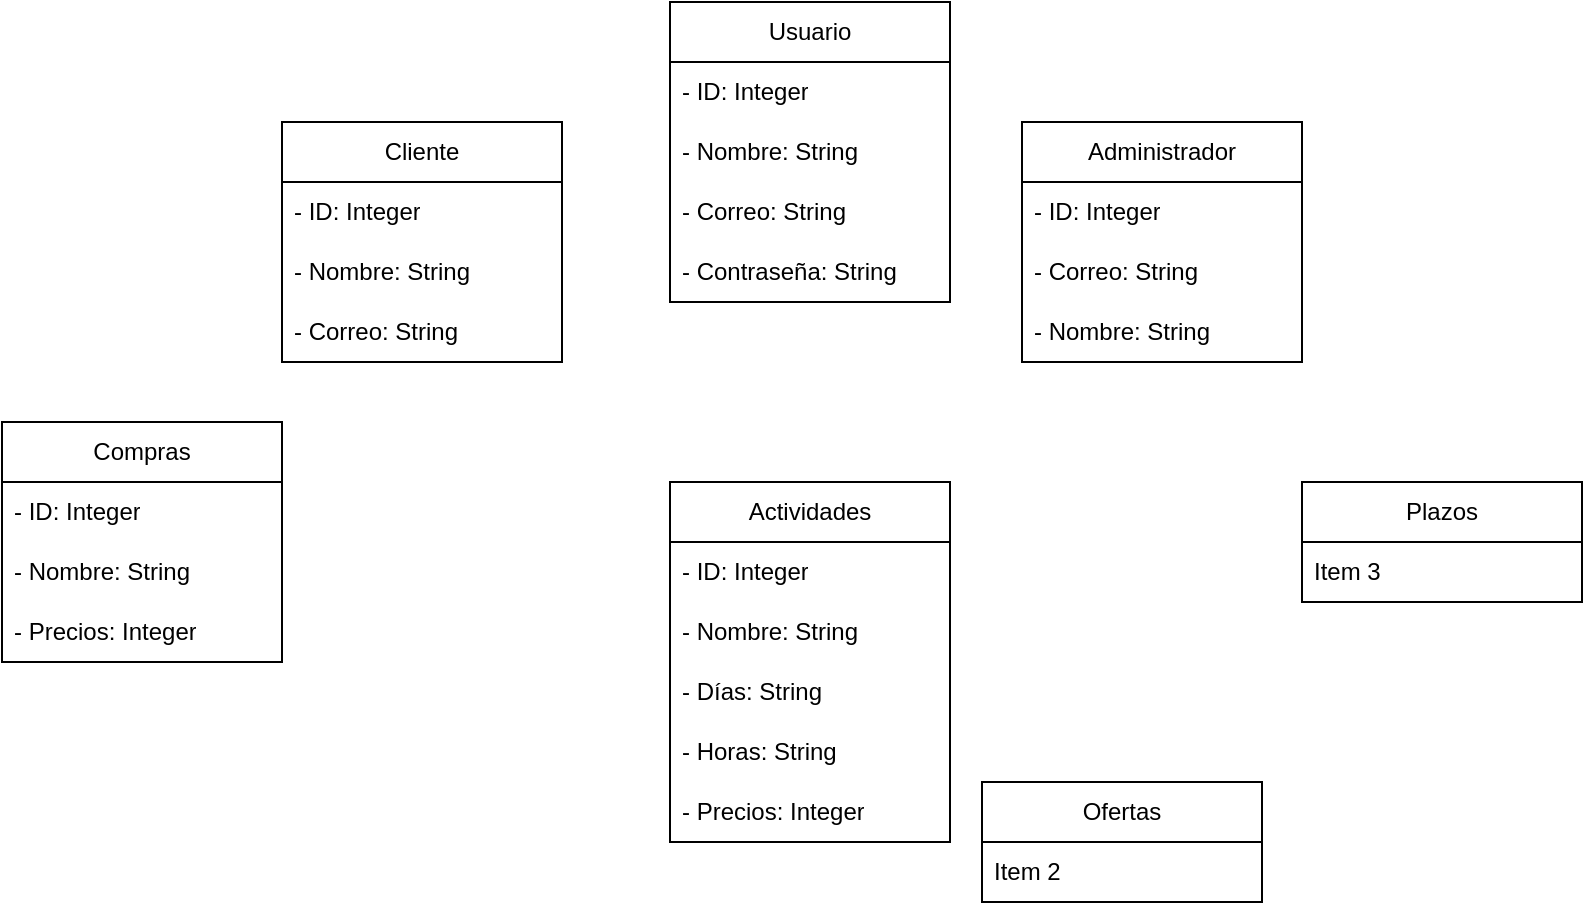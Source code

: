 <mxfile version="24.7.8">
  <diagram name="Página-1" id="DnF3c7S2RMqs9LR_wFNr">
    <mxGraphModel dx="1701" dy="946" grid="1" gridSize="10" guides="1" tooltips="1" connect="1" arrows="1" fold="1" page="1" pageScale="1" pageWidth="827" pageHeight="1169" math="0" shadow="0">
      <root>
        <mxCell id="0" />
        <mxCell id="1" parent="0" />
        <mxCell id="GFfZZeM1FlcKJLDyZN8a-1" value="Administrador" style="swimlane;fontStyle=0;childLayout=stackLayout;horizontal=1;startSize=30;horizontalStack=0;resizeParent=1;resizeParentMax=0;resizeLast=0;collapsible=1;marginBottom=0;whiteSpace=wrap;html=1;" vertex="1" parent="1">
          <mxGeometry x="520" y="160" width="140" height="120" as="geometry" />
        </mxCell>
        <mxCell id="GFfZZeM1FlcKJLDyZN8a-38" value="- ID: Integer" style="text;strokeColor=none;fillColor=none;align=left;verticalAlign=middle;spacingLeft=4;spacingRight=4;overflow=hidden;points=[[0,0.5],[1,0.5]];portConstraint=eastwest;rotatable=0;whiteSpace=wrap;html=1;" vertex="1" parent="GFfZZeM1FlcKJLDyZN8a-1">
          <mxGeometry y="30" width="140" height="30" as="geometry" />
        </mxCell>
        <mxCell id="GFfZZeM1FlcKJLDyZN8a-56" value="- Correo: String" style="text;strokeColor=none;fillColor=none;align=left;verticalAlign=middle;spacingLeft=4;spacingRight=4;overflow=hidden;points=[[0,0.5],[1,0.5]];portConstraint=eastwest;rotatable=0;whiteSpace=wrap;html=1;" vertex="1" parent="GFfZZeM1FlcKJLDyZN8a-1">
          <mxGeometry y="60" width="140" height="30" as="geometry" />
        </mxCell>
        <mxCell id="GFfZZeM1FlcKJLDyZN8a-55" value="- Nombre: String" style="text;strokeColor=none;fillColor=none;align=left;verticalAlign=middle;spacingLeft=4;spacingRight=4;overflow=hidden;points=[[0,0.5],[1,0.5]];portConstraint=eastwest;rotatable=0;whiteSpace=wrap;html=1;" vertex="1" parent="GFfZZeM1FlcKJLDyZN8a-1">
          <mxGeometry y="90" width="140" height="30" as="geometry" />
        </mxCell>
        <mxCell id="GFfZZeM1FlcKJLDyZN8a-5" value="Usuario" style="swimlane;fontStyle=0;childLayout=stackLayout;horizontal=1;startSize=30;horizontalStack=0;resizeParent=1;resizeParentMax=0;resizeLast=0;collapsible=1;marginBottom=0;whiteSpace=wrap;html=1;" vertex="1" parent="1">
          <mxGeometry x="344" y="100" width="140" height="150" as="geometry" />
        </mxCell>
        <mxCell id="GFfZZeM1FlcKJLDyZN8a-6" value="- ID: Integer" style="text;strokeColor=none;fillColor=none;align=left;verticalAlign=middle;spacingLeft=4;spacingRight=4;overflow=hidden;points=[[0,0.5],[1,0.5]];portConstraint=eastwest;rotatable=0;whiteSpace=wrap;html=1;" vertex="1" parent="GFfZZeM1FlcKJLDyZN8a-5">
          <mxGeometry y="30" width="140" height="30" as="geometry" />
        </mxCell>
        <mxCell id="GFfZZeM1FlcKJLDyZN8a-53" value="- Nombre: String" style="text;strokeColor=none;fillColor=none;align=left;verticalAlign=middle;spacingLeft=4;spacingRight=4;overflow=hidden;points=[[0,0.5],[1,0.5]];portConstraint=eastwest;rotatable=0;whiteSpace=wrap;html=1;" vertex="1" parent="GFfZZeM1FlcKJLDyZN8a-5">
          <mxGeometry y="60" width="140" height="30" as="geometry" />
        </mxCell>
        <mxCell id="GFfZZeM1FlcKJLDyZN8a-54" value="- Correo: String" style="text;strokeColor=none;fillColor=none;align=left;verticalAlign=middle;spacingLeft=4;spacingRight=4;overflow=hidden;points=[[0,0.5],[1,0.5]];portConstraint=eastwest;rotatable=0;whiteSpace=wrap;html=1;" vertex="1" parent="GFfZZeM1FlcKJLDyZN8a-5">
          <mxGeometry y="90" width="140" height="30" as="geometry" />
        </mxCell>
        <mxCell id="GFfZZeM1FlcKJLDyZN8a-34" value="- Contraseña: String" style="text;strokeColor=none;fillColor=none;align=left;verticalAlign=middle;spacingLeft=4;spacingRight=4;overflow=hidden;points=[[0,0.5],[1,0.5]];portConstraint=eastwest;rotatable=0;whiteSpace=wrap;html=1;" vertex="1" parent="GFfZZeM1FlcKJLDyZN8a-5">
          <mxGeometry y="120" width="140" height="30" as="geometry" />
        </mxCell>
        <mxCell id="GFfZZeM1FlcKJLDyZN8a-13" value="Compras" style="swimlane;fontStyle=0;childLayout=stackLayout;horizontal=1;startSize=30;horizontalStack=0;resizeParent=1;resizeParentMax=0;resizeLast=0;collapsible=1;marginBottom=0;whiteSpace=wrap;html=1;" vertex="1" parent="1">
          <mxGeometry x="10" y="310" width="140" height="120" as="geometry" />
        </mxCell>
        <mxCell id="GFfZZeM1FlcKJLDyZN8a-41" value="- ID: Integer" style="text;strokeColor=none;fillColor=none;align=left;verticalAlign=middle;spacingLeft=4;spacingRight=4;overflow=hidden;points=[[0,0.5],[1,0.5]];portConstraint=eastwest;rotatable=0;whiteSpace=wrap;html=1;" vertex="1" parent="GFfZZeM1FlcKJLDyZN8a-13">
          <mxGeometry y="30" width="140" height="30" as="geometry" />
        </mxCell>
        <mxCell id="GFfZZeM1FlcKJLDyZN8a-49" value="- Nombre: String" style="text;strokeColor=none;fillColor=none;align=left;verticalAlign=middle;spacingLeft=4;spacingRight=4;overflow=hidden;points=[[0,0.5],[1,0.5]];portConstraint=eastwest;rotatable=0;whiteSpace=wrap;html=1;" vertex="1" parent="GFfZZeM1FlcKJLDyZN8a-13">
          <mxGeometry y="60" width="140" height="30" as="geometry" />
        </mxCell>
        <mxCell id="GFfZZeM1FlcKJLDyZN8a-50" value="- Precios: Integer" style="text;strokeColor=none;fillColor=none;align=left;verticalAlign=middle;spacingLeft=4;spacingRight=4;overflow=hidden;points=[[0,0.5],[1,0.5]];portConstraint=eastwest;rotatable=0;whiteSpace=wrap;html=1;" vertex="1" parent="GFfZZeM1FlcKJLDyZN8a-13">
          <mxGeometry y="90" width="140" height="30" as="geometry" />
        </mxCell>
        <mxCell id="GFfZZeM1FlcKJLDyZN8a-17" value="Cliente&lt;span style=&quot;color: rgba(0, 0, 0, 0); font-family: monospace; font-size: 0px; text-align: start; text-wrap: nowrap;&quot;&gt;%3CmxGraphModel%3E%3Croot%3E%3CmxCell%20id%3D%220%22%2F%3E%3CmxCell%20id%3D%221%22%20parent%3D%220%22%2F%3E%3CmxCell%20id%3D%222%22%20value%3D%22Compras%22%20style%3D%22swimlane%3BfontStyle%3D0%3BchildLayout%3DstackLayout%3Bhorizontal%3D1%3BstartSize%3D30%3BhorizontalStack%3D0%3BresizeParent%3D1%3BresizeParentMax%3D0%3BresizeLast%3D0%3Bcollapsible%3D1%3BmarginBottom%3D0%3BwhiteSpace%3Dwrap%3Bhtml%3D1%3B%22%20vertex%3D%221%22%20parent%3D%221%22%3E%3CmxGeometry%20x%3D%2240%22%20y%3D%22370%22%20width%3D%22140%22%20height%3D%22120%22%20as%3D%22geometry%22%2F%3E%3C%2FmxCell%3E%3CmxCell%20id%3D%223%22%20value%3D%22Item%201%22%20style%3D%22text%3BstrokeColor%3Dnone%3BfillColor%3Dnone%3Balign%3Dleft%3BverticalAlign%3Dmiddle%3BspacingLeft%3D4%3BspacingRight%3D4%3Boverflow%3Dhidden%3Bpoints%3D%5B%5B0%2C0.5%5D%2C%5B1%2C0.5%5D%5D%3BportConstraint%3Deastwest%3Brotatable%3D0%3BwhiteSpace%3Dwrap%3Bhtml%3D1%3B%22%20vertex%3D%221%22%20parent%3D%222%22%3E%3CmxGeometry%20y%3D%2230%22%20width%3D%22140%22%20height%3D%2230%22%20as%3D%22geometry%22%2F%3E%3C%2FmxCell%3E%3CmxCell%20id%3D%224%22%20value%3D%22Item%202%22%20style%3D%22text%3BstrokeColor%3Dnone%3BfillColor%3Dnone%3Balign%3Dleft%3BverticalAlign%3Dmiddle%3BspacingLeft%3D4%3BspacingRight%3D4%3Boverflow%3Dhidden%3Bpoints%3D%5B%5B0%2C0.5%5D%2C%5B1%2C0.5%5D%5D%3BportConstraint%3Deastwest%3Brotatable%3D0%3BwhiteSpace%3Dwrap%3Bhtml%3D1%3B%22%20vertex%3D%221%22%20parent%3D%222%22%3E%3CmxGeometry%20y%3D%2260%22%20width%3D%22140%22%20height%3D%2230%22%20as%3D%22geometry%22%2F%3E%3C%2FmxCell%3E%3CmxCell%20id%3D%225%22%20value%3D%22Item%203%22%20style%3D%22text%3BstrokeColor%3Dnone%3BfillColor%3Dnone%3Balign%3Dleft%3BverticalAlign%3Dmiddle%3BspacingLeft%3D4%3BspacingRight%3D4%3Boverflow%3Dhidden%3Bpoints%3D%5B%5B0%2C0.5%5D%2C%5B1%2C0.5%5D%5D%3BportConstraint%3Deastwest%3Brotatable%3D0%3BwhiteSpace%3Dwrap%3Bhtml%3D1%3B%22%20vertex%3D%221%22%20parent%3D%222%22%3E%3CmxGeometry%20y%3D%2290%22%20width%3D%22140%22%20height%3D%2230%22%20as%3D%22geometry%22%2F%3E%3C%2FmxCell%3E%3C%2Froot%3E%3C%2FmxGraphModel%3E&lt;/span&gt;" style="swimlane;fontStyle=0;childLayout=stackLayout;horizontal=1;startSize=30;horizontalStack=0;resizeParent=1;resizeParentMax=0;resizeLast=0;collapsible=1;marginBottom=0;whiteSpace=wrap;html=1;" vertex="1" parent="1">
          <mxGeometry x="150" y="160" width="140" height="120" as="geometry" />
        </mxCell>
        <mxCell id="GFfZZeM1FlcKJLDyZN8a-35" value="- ID: Integer" style="text;strokeColor=none;fillColor=none;align=left;verticalAlign=middle;spacingLeft=4;spacingRight=4;overflow=hidden;points=[[0,0.5],[1,0.5]];portConstraint=eastwest;rotatable=0;whiteSpace=wrap;html=1;" vertex="1" parent="GFfZZeM1FlcKJLDyZN8a-17">
          <mxGeometry y="30" width="140" height="30" as="geometry" />
        </mxCell>
        <mxCell id="GFfZZeM1FlcKJLDyZN8a-51" value="- Nombre: String" style="text;strokeColor=none;fillColor=none;align=left;verticalAlign=middle;spacingLeft=4;spacingRight=4;overflow=hidden;points=[[0,0.5],[1,0.5]];portConstraint=eastwest;rotatable=0;whiteSpace=wrap;html=1;" vertex="1" parent="GFfZZeM1FlcKJLDyZN8a-17">
          <mxGeometry y="60" width="140" height="30" as="geometry" />
        </mxCell>
        <mxCell id="GFfZZeM1FlcKJLDyZN8a-52" value="- Correo: String" style="text;strokeColor=none;fillColor=none;align=left;verticalAlign=middle;spacingLeft=4;spacingRight=4;overflow=hidden;points=[[0,0.5],[1,0.5]];portConstraint=eastwest;rotatable=0;whiteSpace=wrap;html=1;" vertex="1" parent="GFfZZeM1FlcKJLDyZN8a-17">
          <mxGeometry y="90" width="140" height="30" as="geometry" />
        </mxCell>
        <mxCell id="GFfZZeM1FlcKJLDyZN8a-21" value="Plazos" style="swimlane;fontStyle=0;childLayout=stackLayout;horizontal=1;startSize=30;horizontalStack=0;resizeParent=1;resizeParentMax=0;resizeLast=0;collapsible=1;marginBottom=0;whiteSpace=wrap;html=1;" vertex="1" parent="1">
          <mxGeometry x="660" y="340" width="140" height="60" as="geometry" />
        </mxCell>
        <mxCell id="GFfZZeM1FlcKJLDyZN8a-24" value="Item 3" style="text;strokeColor=none;fillColor=none;align=left;verticalAlign=middle;spacingLeft=4;spacingRight=4;overflow=hidden;points=[[0,0.5],[1,0.5]];portConstraint=eastwest;rotatable=0;whiteSpace=wrap;html=1;" vertex="1" parent="GFfZZeM1FlcKJLDyZN8a-21">
          <mxGeometry y="30" width="140" height="30" as="geometry" />
        </mxCell>
        <mxCell id="GFfZZeM1FlcKJLDyZN8a-25" value="Actividades" style="swimlane;fontStyle=0;childLayout=stackLayout;horizontal=1;startSize=30;horizontalStack=0;resizeParent=1;resizeParentMax=0;resizeLast=0;collapsible=1;marginBottom=0;whiteSpace=wrap;html=1;" vertex="1" parent="1">
          <mxGeometry x="344" y="340" width="140" height="180" as="geometry" />
        </mxCell>
        <mxCell id="GFfZZeM1FlcKJLDyZN8a-44" value="- ID: Integer" style="text;strokeColor=none;fillColor=none;align=left;verticalAlign=middle;spacingLeft=4;spacingRight=4;overflow=hidden;points=[[0,0.5],[1,0.5]];portConstraint=eastwest;rotatable=0;whiteSpace=wrap;html=1;" vertex="1" parent="GFfZZeM1FlcKJLDyZN8a-25">
          <mxGeometry y="30" width="140" height="30" as="geometry" />
        </mxCell>
        <mxCell id="GFfZZeM1FlcKJLDyZN8a-45" value="- Nombre: String" style="text;strokeColor=none;fillColor=none;align=left;verticalAlign=middle;spacingLeft=4;spacingRight=4;overflow=hidden;points=[[0,0.5],[1,0.5]];portConstraint=eastwest;rotatable=0;whiteSpace=wrap;html=1;" vertex="1" parent="GFfZZeM1FlcKJLDyZN8a-25">
          <mxGeometry y="60" width="140" height="30" as="geometry" />
        </mxCell>
        <mxCell id="GFfZZeM1FlcKJLDyZN8a-46" value="- Días: String" style="text;strokeColor=none;fillColor=none;align=left;verticalAlign=middle;spacingLeft=4;spacingRight=4;overflow=hidden;points=[[0,0.5],[1,0.5]];portConstraint=eastwest;rotatable=0;whiteSpace=wrap;html=1;" vertex="1" parent="GFfZZeM1FlcKJLDyZN8a-25">
          <mxGeometry y="90" width="140" height="30" as="geometry" />
        </mxCell>
        <mxCell id="GFfZZeM1FlcKJLDyZN8a-47" value="- Horas: String" style="text;strokeColor=none;fillColor=none;align=left;verticalAlign=middle;spacingLeft=4;spacingRight=4;overflow=hidden;points=[[0,0.5],[1,0.5]];portConstraint=eastwest;rotatable=0;whiteSpace=wrap;html=1;" vertex="1" parent="GFfZZeM1FlcKJLDyZN8a-25">
          <mxGeometry y="120" width="140" height="30" as="geometry" />
        </mxCell>
        <mxCell id="GFfZZeM1FlcKJLDyZN8a-48" value="- Precios: Integer" style="text;strokeColor=none;fillColor=none;align=left;verticalAlign=middle;spacingLeft=4;spacingRight=4;overflow=hidden;points=[[0,0.5],[1,0.5]];portConstraint=eastwest;rotatable=0;whiteSpace=wrap;html=1;" vertex="1" parent="GFfZZeM1FlcKJLDyZN8a-25">
          <mxGeometry y="150" width="140" height="30" as="geometry" />
        </mxCell>
        <mxCell id="GFfZZeM1FlcKJLDyZN8a-30" value="Ofertas" style="swimlane;fontStyle=0;childLayout=stackLayout;horizontal=1;startSize=30;horizontalStack=0;resizeParent=1;resizeParentMax=0;resizeLast=0;collapsible=1;marginBottom=0;whiteSpace=wrap;html=1;" vertex="1" parent="1">
          <mxGeometry x="500" y="490" width="140" height="60" as="geometry" />
        </mxCell>
        <mxCell id="GFfZZeM1FlcKJLDyZN8a-32" value="Item 2" style="text;strokeColor=none;fillColor=none;align=left;verticalAlign=middle;spacingLeft=4;spacingRight=4;overflow=hidden;points=[[0,0.5],[1,0.5]];portConstraint=eastwest;rotatable=0;whiteSpace=wrap;html=1;" vertex="1" parent="GFfZZeM1FlcKJLDyZN8a-30">
          <mxGeometry y="30" width="140" height="30" as="geometry" />
        </mxCell>
      </root>
    </mxGraphModel>
  </diagram>
</mxfile>
